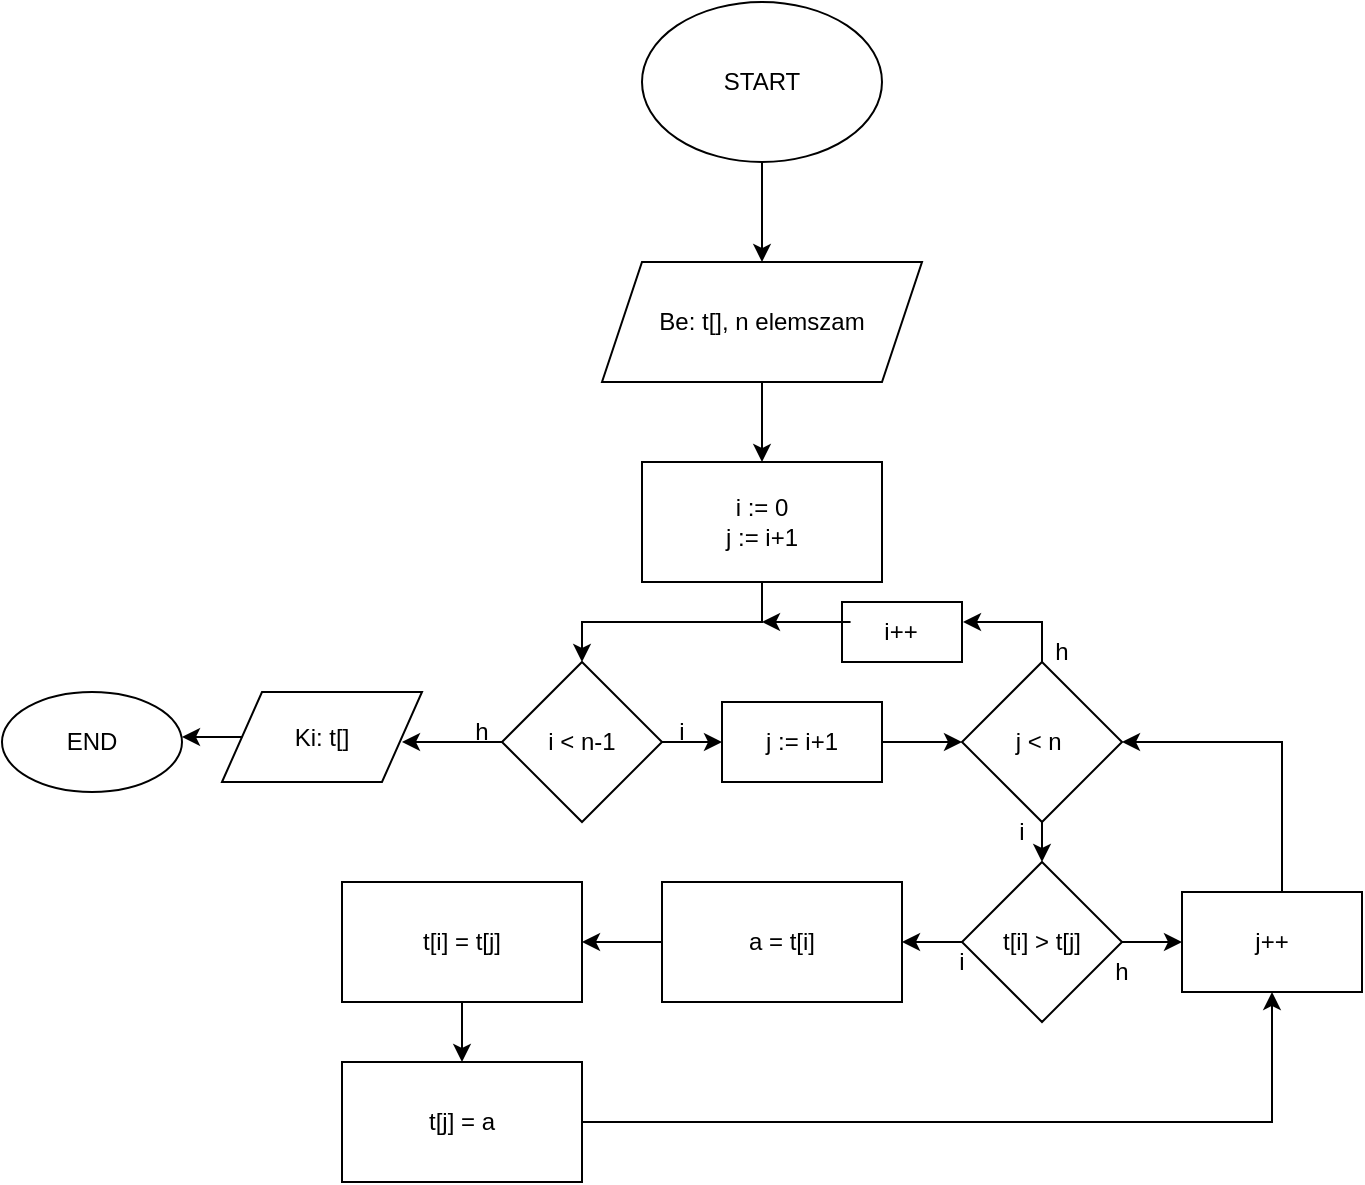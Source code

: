 <mxfile version="24.7.12">
  <diagram name="1 oldal" id="6Sz63gD1LzJvE59lOWrA">
    <mxGraphModel dx="1434" dy="780" grid="1" gridSize="10" guides="1" tooltips="1" connect="1" arrows="1" fold="1" page="1" pageScale="1" pageWidth="827" pageHeight="1169" math="0" shadow="0">
      <root>
        <mxCell id="0" />
        <mxCell id="1" parent="0" />
        <mxCell id="sVCOb3DIX_llfgqJKsz8-1" value="" style="ellipse;whiteSpace=wrap;html=1;" vertex="1" parent="1">
          <mxGeometry x="340" y="30" width="120" height="80" as="geometry" />
        </mxCell>
        <mxCell id="sVCOb3DIX_llfgqJKsz8-2" value="START" style="text;html=1;align=center;verticalAlign=middle;whiteSpace=wrap;rounded=0;" vertex="1" parent="1">
          <mxGeometry x="370" y="55" width="60" height="30" as="geometry" />
        </mxCell>
        <mxCell id="sVCOb3DIX_llfgqJKsz8-3" value="Be: t[], n elemszam" style="shape=parallelogram;perimeter=parallelogramPerimeter;whiteSpace=wrap;html=1;fixedSize=1;" vertex="1" parent="1">
          <mxGeometry x="320" y="160" width="160" height="60" as="geometry" />
        </mxCell>
        <mxCell id="sVCOb3DIX_llfgqJKsz8-5" value="" style="endArrow=classic;html=1;rounded=0;" edge="1" parent="1" target="sVCOb3DIX_llfgqJKsz8-3">
          <mxGeometry width="50" height="50" relative="1" as="geometry">
            <mxPoint x="400" y="110" as="sourcePoint" />
            <mxPoint x="450" y="60" as="targetPoint" />
          </mxGeometry>
        </mxCell>
        <mxCell id="sVCOb3DIX_llfgqJKsz8-58" style="edgeStyle=orthogonalEdgeStyle;rounded=0;orthogonalLoop=1;jettySize=auto;html=1;entryX=0.5;entryY=0;entryDx=0;entryDy=0;" edge="1" parent="1" source="sVCOb3DIX_llfgqJKsz8-7" target="sVCOb3DIX_llfgqJKsz8-25">
          <mxGeometry relative="1" as="geometry" />
        </mxCell>
        <mxCell id="sVCOb3DIX_llfgqJKsz8-7" value="" style="rounded=0;whiteSpace=wrap;html=1;" vertex="1" parent="1">
          <mxGeometry x="340" y="260" width="120" height="60" as="geometry" />
        </mxCell>
        <mxCell id="sVCOb3DIX_llfgqJKsz8-8" value="i := 0&lt;div&gt;j := i+1&lt;/div&gt;" style="text;html=1;align=center;verticalAlign=middle;whiteSpace=wrap;rounded=0;" vertex="1" parent="1">
          <mxGeometry x="370" y="275" width="60" height="30" as="geometry" />
        </mxCell>
        <mxCell id="sVCOb3DIX_llfgqJKsz8-9" value="" style="endArrow=classic;html=1;rounded=0;" edge="1" parent="1" target="sVCOb3DIX_llfgqJKsz8-7">
          <mxGeometry width="50" height="50" relative="1" as="geometry">
            <mxPoint x="400" y="220" as="sourcePoint" />
            <mxPoint x="450" y="170" as="targetPoint" />
          </mxGeometry>
        </mxCell>
        <mxCell id="sVCOb3DIX_llfgqJKsz8-27" value="" style="group" vertex="1" connectable="0" parent="1">
          <mxGeometry x="270" y="360" width="120" height="80" as="geometry" />
        </mxCell>
        <mxCell id="sVCOb3DIX_llfgqJKsz8-25" value="" style="rhombus;whiteSpace=wrap;html=1;" vertex="1" parent="sVCOb3DIX_llfgqJKsz8-27">
          <mxGeometry width="80" height="80" as="geometry" />
        </mxCell>
        <mxCell id="sVCOb3DIX_llfgqJKsz8-26" value="i &amp;lt; n-1" style="text;html=1;align=center;verticalAlign=middle;whiteSpace=wrap;rounded=0;" vertex="1" parent="sVCOb3DIX_llfgqJKsz8-27">
          <mxGeometry x="10" y="25" width="60" height="30" as="geometry" />
        </mxCell>
        <mxCell id="sVCOb3DIX_llfgqJKsz8-29" value="" style="endArrow=classic;html=1;rounded=0;" edge="1" parent="sVCOb3DIX_llfgqJKsz8-27">
          <mxGeometry width="50" height="50" relative="1" as="geometry">
            <mxPoint y="40" as="sourcePoint" />
            <mxPoint x="-50" y="40" as="targetPoint" />
          </mxGeometry>
        </mxCell>
        <mxCell id="sVCOb3DIX_llfgqJKsz8-66" value="i" style="text;html=1;align=center;verticalAlign=middle;whiteSpace=wrap;rounded=0;" vertex="1" parent="sVCOb3DIX_llfgqJKsz8-27">
          <mxGeometry x="60" y="20" width="60" height="30" as="geometry" />
        </mxCell>
        <mxCell id="sVCOb3DIX_llfgqJKsz8-72" value="h" style="text;html=1;align=center;verticalAlign=middle;whiteSpace=wrap;rounded=0;" vertex="1" parent="sVCOb3DIX_llfgqJKsz8-27">
          <mxGeometry x="-40" y="20" width="60" height="30" as="geometry" />
        </mxCell>
        <mxCell id="sVCOb3DIX_llfgqJKsz8-30" value="" style="endArrow=classic;html=1;rounded=0;" edge="1" parent="1">
          <mxGeometry width="50" height="50" relative="1" as="geometry">
            <mxPoint x="440" y="400" as="sourcePoint" />
            <mxPoint x="500" y="400" as="targetPoint" />
          </mxGeometry>
        </mxCell>
        <mxCell id="sVCOb3DIX_llfgqJKsz8-31" value="END" style="ellipse;whiteSpace=wrap;html=1;" vertex="1" parent="1">
          <mxGeometry x="20" y="375" width="90" height="50" as="geometry" />
        </mxCell>
        <mxCell id="sVCOb3DIX_llfgqJKsz8-42" style="edgeStyle=orthogonalEdgeStyle;rounded=0;orthogonalLoop=1;jettySize=auto;html=1;exitX=0.5;exitY=0;exitDx=0;exitDy=0;" edge="1" parent="1" source="sVCOb3DIX_llfgqJKsz8-32">
          <mxGeometry relative="1" as="geometry">
            <mxPoint x="500" y="340" as="targetPoint" />
          </mxGeometry>
        </mxCell>
        <mxCell id="sVCOb3DIX_llfgqJKsz8-32" value="" style="rhombus;whiteSpace=wrap;html=1;" vertex="1" parent="1">
          <mxGeometry x="500" y="360" width="80" height="80" as="geometry" />
        </mxCell>
        <mxCell id="sVCOb3DIX_llfgqJKsz8-33" value="j &amp;lt; n&amp;nbsp;" style="text;html=1;align=center;verticalAlign=middle;whiteSpace=wrap;rounded=0;" vertex="1" parent="1">
          <mxGeometry x="510" y="385" width="60" height="30" as="geometry" />
        </mxCell>
        <mxCell id="sVCOb3DIX_llfgqJKsz8-39" value="" style="group" vertex="1" connectable="0" parent="1">
          <mxGeometry x="440" y="330" width="60" height="30" as="geometry" />
        </mxCell>
        <mxCell id="sVCOb3DIX_llfgqJKsz8-36" value="" style="rounded=0;whiteSpace=wrap;html=1;" vertex="1" parent="sVCOb3DIX_llfgqJKsz8-39">
          <mxGeometry width="60" height="30" as="geometry" />
        </mxCell>
        <mxCell id="sVCOb3DIX_llfgqJKsz8-74" style="edgeStyle=orthogonalEdgeStyle;rounded=0;orthogonalLoop=1;jettySize=auto;html=1;exitX=0;exitY=0.25;exitDx=0;exitDy=0;" edge="1" parent="sVCOb3DIX_llfgqJKsz8-39" source="sVCOb3DIX_llfgqJKsz8-37">
          <mxGeometry relative="1" as="geometry">
            <mxPoint x="-40" y="10" as="targetPoint" />
          </mxGeometry>
        </mxCell>
        <mxCell id="sVCOb3DIX_llfgqJKsz8-37" value="i++" style="text;html=1;align=center;verticalAlign=middle;whiteSpace=wrap;rounded=0;" vertex="1" parent="sVCOb3DIX_llfgqJKsz8-39">
          <mxGeometry x="4.286" y="5" width="51.429" height="20" as="geometry" />
        </mxCell>
        <mxCell id="sVCOb3DIX_llfgqJKsz8-44" value="" style="rhombus;whiteSpace=wrap;html=1;" vertex="1" parent="1">
          <mxGeometry x="500" y="460" width="80" height="80" as="geometry" />
        </mxCell>
        <mxCell id="sVCOb3DIX_llfgqJKsz8-47" style="edgeStyle=orthogonalEdgeStyle;rounded=0;orthogonalLoop=1;jettySize=auto;html=1;" edge="1" parent="1">
          <mxGeometry relative="1" as="geometry">
            <mxPoint x="470" y="500" as="targetPoint" />
            <mxPoint x="500" y="500" as="sourcePoint" />
          </mxGeometry>
        </mxCell>
        <mxCell id="sVCOb3DIX_llfgqJKsz8-56" style="edgeStyle=orthogonalEdgeStyle;rounded=0;orthogonalLoop=1;jettySize=auto;html=1;entryX=0;entryY=0.5;entryDx=0;entryDy=0;" edge="1" parent="1" target="sVCOb3DIX_llfgqJKsz8-51">
          <mxGeometry relative="1" as="geometry">
            <mxPoint x="580" y="500" as="sourcePoint" />
          </mxGeometry>
        </mxCell>
        <mxCell id="sVCOb3DIX_llfgqJKsz8-45" value="t[i&lt;span style=&quot;background-color: initial;&quot;&gt;] &amp;gt; t[j]&lt;/span&gt;" style="text;html=1;align=center;verticalAlign=middle;whiteSpace=wrap;rounded=0;" vertex="1" parent="1">
          <mxGeometry x="510" y="485" width="60" height="30" as="geometry" />
        </mxCell>
        <mxCell id="sVCOb3DIX_llfgqJKsz8-46" value="" style="endArrow=classic;html=1;rounded=0;" edge="1" parent="1" target="sVCOb3DIX_llfgqJKsz8-44">
          <mxGeometry width="50" height="50" relative="1" as="geometry">
            <mxPoint x="540" y="440" as="sourcePoint" />
            <mxPoint x="590" y="390" as="targetPoint" />
          </mxGeometry>
        </mxCell>
        <mxCell id="sVCOb3DIX_llfgqJKsz8-49" style="edgeStyle=orthogonalEdgeStyle;rounded=0;orthogonalLoop=1;jettySize=auto;html=1;exitX=0;exitY=0.5;exitDx=0;exitDy=0;" edge="1" parent="1" source="sVCOb3DIX_llfgqJKsz8-10">
          <mxGeometry relative="1" as="geometry">
            <mxPoint x="310" y="500" as="targetPoint" />
          </mxGeometry>
        </mxCell>
        <mxCell id="sVCOb3DIX_llfgqJKsz8-10" value="a = t[i]" style="rounded=0;whiteSpace=wrap;html=1;container=0;" vertex="1" parent="1">
          <mxGeometry x="350" y="470" width="120" height="60" as="geometry" />
        </mxCell>
        <mxCell id="sVCOb3DIX_llfgqJKsz8-15" value="" style="group" vertex="1" connectable="0" parent="1">
          <mxGeometry x="190" y="560" width="120" height="60" as="geometry" />
        </mxCell>
        <mxCell id="sVCOb3DIX_llfgqJKsz8-12" value="" style="rounded=0;whiteSpace=wrap;html=1;" vertex="1" parent="sVCOb3DIX_llfgqJKsz8-15">
          <mxGeometry width="120" height="60" as="geometry" />
        </mxCell>
        <mxCell id="sVCOb3DIX_llfgqJKsz8-14" value="&lt;div&gt;t[j] = a&lt;/div&gt;" style="text;html=1;align=center;verticalAlign=middle;whiteSpace=wrap;rounded=0;" vertex="1" parent="sVCOb3DIX_llfgqJKsz8-15">
          <mxGeometry x="30" y="15" width="60" height="30" as="geometry" />
        </mxCell>
        <mxCell id="sVCOb3DIX_llfgqJKsz8-16" value="" style="group" vertex="1" connectable="0" parent="1">
          <mxGeometry x="190" y="470" width="120" height="60" as="geometry" />
        </mxCell>
        <mxCell id="sVCOb3DIX_llfgqJKsz8-11" value="" style="rounded=0;whiteSpace=wrap;html=1;" vertex="1" parent="sVCOb3DIX_llfgqJKsz8-16">
          <mxGeometry width="120" height="60" as="geometry" />
        </mxCell>
        <mxCell id="sVCOb3DIX_llfgqJKsz8-13" value="t[i] = t[j]" style="text;html=1;align=center;verticalAlign=middle;whiteSpace=wrap;rounded=0;" vertex="1" parent="sVCOb3DIX_llfgqJKsz8-16">
          <mxGeometry x="30" y="15" width="60" height="30" as="geometry" />
        </mxCell>
        <mxCell id="sVCOb3DIX_llfgqJKsz8-50" style="edgeStyle=orthogonalEdgeStyle;rounded=0;orthogonalLoop=1;jettySize=auto;html=1;entryX=0.5;entryY=0;entryDx=0;entryDy=0;" edge="1" parent="1" target="sVCOb3DIX_llfgqJKsz8-12">
          <mxGeometry relative="1" as="geometry">
            <mxPoint x="250" y="530" as="sourcePoint" />
          </mxGeometry>
        </mxCell>
        <mxCell id="sVCOb3DIX_llfgqJKsz8-54" value="" style="group" vertex="1" connectable="0" parent="1">
          <mxGeometry x="610" y="475" width="90" height="50" as="geometry" />
        </mxCell>
        <mxCell id="sVCOb3DIX_llfgqJKsz8-51" value="" style="rounded=0;whiteSpace=wrap;html=1;" vertex="1" parent="sVCOb3DIX_llfgqJKsz8-54">
          <mxGeometry width="90" height="50" as="geometry" />
        </mxCell>
        <mxCell id="sVCOb3DIX_llfgqJKsz8-52" value="j++" style="text;html=1;align=center;verticalAlign=middle;whiteSpace=wrap;rounded=0;" vertex="1" parent="sVCOb3DIX_llfgqJKsz8-54">
          <mxGeometry x="15" y="10" width="60" height="30" as="geometry" />
        </mxCell>
        <mxCell id="sVCOb3DIX_llfgqJKsz8-55" style="edgeStyle=orthogonalEdgeStyle;rounded=0;orthogonalLoop=1;jettySize=auto;html=1;exitX=1;exitY=0.5;exitDx=0;exitDy=0;entryX=0.5;entryY=1;entryDx=0;entryDy=0;" edge="1" parent="1" source="sVCOb3DIX_llfgqJKsz8-12" target="sVCOb3DIX_llfgqJKsz8-51">
          <mxGeometry relative="1" as="geometry" />
        </mxCell>
        <mxCell id="sVCOb3DIX_llfgqJKsz8-57" style="edgeStyle=orthogonalEdgeStyle;rounded=0;orthogonalLoop=1;jettySize=auto;html=1;entryX=1;entryY=0.5;entryDx=0;entryDy=0;exitX=0.5;exitY=0;exitDx=0;exitDy=0;" edge="1" parent="1" source="sVCOb3DIX_llfgqJKsz8-51" target="sVCOb3DIX_llfgqJKsz8-32">
          <mxGeometry relative="1" as="geometry">
            <mxPoint x="655" y="380" as="targetPoint" />
            <mxPoint x="660" y="470" as="sourcePoint" />
            <Array as="points">
              <mxPoint x="660" y="475" />
              <mxPoint x="660" y="400" />
            </Array>
          </mxGeometry>
        </mxCell>
        <mxCell id="sVCOb3DIX_llfgqJKsz8-59" value="" style="rounded=0;whiteSpace=wrap;html=1;" vertex="1" parent="1">
          <mxGeometry x="380" y="380" width="80" height="40" as="geometry" />
        </mxCell>
        <mxCell id="sVCOb3DIX_llfgqJKsz8-60" value="j := i+1" style="text;html=1;align=center;verticalAlign=middle;whiteSpace=wrap;rounded=0;" vertex="1" parent="1">
          <mxGeometry x="390" y="385" width="60" height="30" as="geometry" />
        </mxCell>
        <mxCell id="sVCOb3DIX_llfgqJKsz8-61" style="edgeStyle=orthogonalEdgeStyle;rounded=0;orthogonalLoop=1;jettySize=auto;html=1;entryX=0;entryY=0.5;entryDx=0;entryDy=0;" edge="1" parent="1" target="sVCOb3DIX_llfgqJKsz8-59">
          <mxGeometry relative="1" as="geometry">
            <mxPoint x="350" y="400" as="sourcePoint" />
          </mxGeometry>
        </mxCell>
        <mxCell id="sVCOb3DIX_llfgqJKsz8-67" value="i" style="text;html=1;align=center;verticalAlign=middle;whiteSpace=wrap;rounded=0;" vertex="1" parent="1">
          <mxGeometry x="500" y="430" width="60" height="30" as="geometry" />
        </mxCell>
        <mxCell id="sVCOb3DIX_llfgqJKsz8-69" value="i" style="text;html=1;align=center;verticalAlign=middle;whiteSpace=wrap;rounded=0;" vertex="1" parent="1">
          <mxGeometry x="470" y="495" width="60" height="30" as="geometry" />
        </mxCell>
        <mxCell id="sVCOb3DIX_llfgqJKsz8-70" value="h" style="text;html=1;align=center;verticalAlign=middle;whiteSpace=wrap;rounded=0;" vertex="1" parent="1">
          <mxGeometry x="550" y="500" width="60" height="30" as="geometry" />
        </mxCell>
        <mxCell id="sVCOb3DIX_llfgqJKsz8-71" value="h" style="text;html=1;align=center;verticalAlign=middle;whiteSpace=wrap;rounded=0;" vertex="1" parent="1">
          <mxGeometry x="520" y="340" width="60" height="30" as="geometry" />
        </mxCell>
        <mxCell id="sVCOb3DIX_llfgqJKsz8-78" style="edgeStyle=orthogonalEdgeStyle;rounded=0;orthogonalLoop=1;jettySize=auto;html=1;exitX=0;exitY=0.5;exitDx=0;exitDy=0;entryX=1;entryY=0.46;entryDx=0;entryDy=0;entryPerimeter=0;" edge="1" parent="1" source="sVCOb3DIX_llfgqJKsz8-73" target="sVCOb3DIX_llfgqJKsz8-31">
          <mxGeometry relative="1" as="geometry">
            <mxPoint x="120" y="398" as="targetPoint" />
          </mxGeometry>
        </mxCell>
        <mxCell id="sVCOb3DIX_llfgqJKsz8-73" value="" style="shape=parallelogram;perimeter=parallelogramPerimeter;whiteSpace=wrap;html=1;fixedSize=1;" vertex="1" parent="1">
          <mxGeometry x="130" y="375" width="100" height="45" as="geometry" />
        </mxCell>
        <mxCell id="sVCOb3DIX_llfgqJKsz8-75" value="Ki: t[]" style="text;html=1;align=center;verticalAlign=middle;whiteSpace=wrap;rounded=0;" vertex="1" parent="1">
          <mxGeometry x="150" y="382.5" width="60" height="30" as="geometry" />
        </mxCell>
      </root>
    </mxGraphModel>
  </diagram>
</mxfile>
